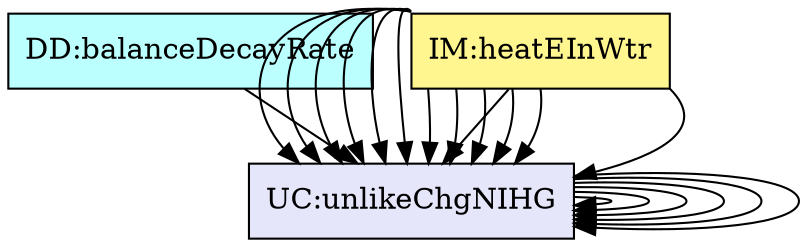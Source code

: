digraph avsall {
	dataDefn:wVol -> instance:assumpVCN;
	theory:consThermECS -> instance:assumpTEO;
	theory:sensHeat -> instance:assumpWAL;
	theory:nwtnCoolingTM -> instance:assumpHTCC;
	theory:rocTempSimpRC -> instance:assumpCWTAT;
	theory:rocTempSimpRC -> instance:assumpDWCoW;
	theory:rocTempSimpRC -> instance:assumpSHECoW;
	theory:htFluxC -> instance:assumpLCCCW;
	theory:htFluxC -> instance:assumpTHCCoT;
	theory:eBalanceOnWtrRC -> instance:assumpWAL;
	theory:eBalanceOnWtrRC -> instance:assumpPIT;
	theory:eBalanceOnWtrRC -> instance:assumpNIHGBW;
	theory:heatEInWtrIM -> instance:assumpWAL;
	theory:heatEInWtrIM -> instance:assumpAPT;
	instance:likeChgTCVOD -> instance:assumpTHCCoT;
	instance:likeChgTCVOL -> instance:assumpTHCCoL;
	instance:likeChgDT -> instance:assumpCTNTD;
	instance:likeChgTLH -> instance:assumpPIT;
	instance:unlikeChgWFS -> instance:assumpWAL;
	instance:unlikeChgNIHG -> instance:assumpNIHGBW;


	instance:assumpTEO	[shape=box, color=black, style=filled, fillcolor=mistyrose, label="A:assumpTEO"];
	instance:assumpHTCC	[shape=box, color=black, style=filled, fillcolor=mistyrose, label="A:assumpHTCC"];
	instance:assumpCWTAT	[shape=box, color=black, style=filled, fillcolor=mistyrose, label="A:assumpCWTAT"];
	instance:assumpDWCoW	[shape=box, color=black, style=filled, fillcolor=mistyrose, label="A:assumpDWCoW"];
	instance:assumpSHECoW	[shape=box, color=black, style=filled, fillcolor=mistyrose, label="A:assumpSHECoW"];
	instance:assumpLCCCW	[shape=box, color=black, style=filled, fillcolor=mistyrose, label="A:assumpLCCCW"];
	instance:assumpTHCCoT	[shape=box, color=black, style=filled, fillcolor=mistyrose, label="A:assumpTHCCoT"];
	instance:assumpTHCCoL	[shape=box, color=black, style=filled, fillcolor=mistyrose, label="A:assumpTHCCoL"];
	instance:assumpCTNTD	[shape=box, color=black, style=filled, fillcolor=mistyrose, label="A:assumpCTNTD"];
	instance:assumpWAL	[shape=box, color=black, style=filled, fillcolor=mistyrose, label="A:assumpWAL"];
	instance:assumpPIT	[shape=box, color=black, style=filled, fillcolor=mistyrose, label="A:assumpPIT"];
	instance:assumpNIHGBW	[shape=box, color=black, style=filled, fillcolor=mistyrose, label="A:assumpNIHGBW"];
	instance:assumpAPT	[shape=box, color=black, style=filled, fillcolor=mistyrose, label="A:assumpAPT"];
	instance:assumpVCN	[shape=box, color=black, style=filled, fillcolor=mistyrose, label="A:assumpVCN"];

	subgraph A {
	rank="same"
	{instance:assumpTEO, instance:assumpHTCC, instance:assumpCWTAT, instance:assumpDWCoW, instance:assumpSHECoW, instance:assumpLCCCW, instance:assumpTHCCoT, instance:assumpTHCCoL, instance:assumpCTNTD, instance:assumpWAL, instance:assumpPIT, instance:assumpNIHGBW, instance:assumpAPT, instance:assumpVCN}
	}

	dataDefn:wMass	[shape=box, color=black, style=filled, fillcolor=paleturquoise1, label="DD:waterMass"];
	dataDefn:wVol	[shape=box, color=black, style=filled, fillcolor=paleturquoise1, label="DD:waterVolume.nopcm"];
	dataDefn:tankVol	[shape=box, color=black, style=filled, fillcolor=paleturquoise1, label="DD:tankVolume"];
	dataDefn:tauW	[shape=box, color=black, style=filled, fillcolor=paleturquoise1, label="DD:balanceDecayRate"];

	subgraph DD {
	rank="same"
	{dataDefn:wMass, dataDefn:wVol, dataDefn:tankVol, dataDefn:tauW}
	}

	theory:consThermECS	[shape=box, color=black, style=filled, fillcolor=pink, label="TM:consThermE"];
	theory:sensHeat	[shape=box, color=black, style=filled, fillcolor=pink, label="TM:sensHtE"];
	theory:nwtnCoolingTM	[shape=box, color=black, style=filled, fillcolor=pink, label="TM:nwtnCooling"];

	subgraph TM {
	rank="same"
	{theory:consThermECS, theory:sensHeat, theory:nwtnCoolingTM}
	}

	theory:rocTempSimpRC	[shape=box, color=black, style=filled, fillcolor=palegreen, label="GD:rocTempSimp"];
	theory:htFluxC	[shape=box, color=black, style=filled, fillcolor=palegreen, label="GD:htFluxWaterFromCoil"];

	subgraph GD {
	rank="same"
	{theory:rocTempSimpRC, theory:htFluxC}
	}

	theory:eBalanceOnWtrRC	[shape=box, color=black, style=filled, fillcolor=khaki1, label="IM:eBalanceOnWtr"];
	theory:heatEInWtrIM	[shape=box, color=black, style=filled, fillcolor=khaki1, label="IM:heatEInWtr"];

	subgraph IM {
	rank="same"
	{theory:eBalanceOnWtrRC, theory:heatEInWtrIM}
	}

	instance:correct	[shape=box, color=black, style=filled, fillcolor=ivory, label="NFR:correct"];
	instance:verifiable	[shape=box, color=black, style=filled, fillcolor=ivory, label="NFR:verifiable"];
	instance:understandable	[shape=box, color=black, style=filled, fillcolor=ivory, label="NFR:understandable"];
	instance:reusable	[shape=box, color=black, style=filled, fillcolor=ivory, label="NFR:reusable"];
	instance:maintainable	[shape=box, color=black, style=filled, fillcolor=ivory, label="NFR:maintainable"];
	instance:inputValues	[shape=box, color=black, style=filled, fillcolor=ivory, label="FR:inputValues"];
	instance:findMass	[shape=box, color=black, style=filled, fillcolor=ivory, label="FR:findMass"];
	instance:checkWithPhysConsts	[shape=box, color=black, style=filled, fillcolor=ivory, label="FR:checkWithPhysConsts"];
	instance:outputInputDerivVals	[shape=box, color=black, style=filled, fillcolor=ivory, label="FR:outputInputDerivVals"];
	instance:calcValues	[shape=box, color=black, style=filled, fillcolor=ivory, label="FR:calcValues"];
	instance:outputValues	[shape=box, color=black, style=filled, fillcolor=ivory, label="FR:outputValues"];

	subgraph NFR {
	rank="same"
	{instance:correct, instance:verifiable, instance:understandable, instance:reusable, instance:maintainable, instance:inputValues, instance:findMass, instance:checkWithPhysConsts, instance:outputInputDerivVals, instance:calcValues, instance:outputValues}
	}

	instance:likeChgTCVOD	[shape=box, color=black, style=filled, fillcolor=lavender, label="LC:likeChgTCVOD"];
	instance:likeChgTCVOL	[shape=box, color=black, style=filled, fillcolor=lavender, label="LC:likeChgTCVOL"];
	instance:likeChgDT	[shape=box, color=black, style=filled, fillcolor=lavender, label="LC:likeChgDT"];
	instance:likeChgTLH	[shape=box, color=black, style=filled, fillcolor=lavender, label="LC:likeChgTLH"];
	instance:unlikeChgWFS	[shape=box, color=black, style=filled, fillcolor=lavender, label="UC:unlikeChgWFS"];
	instance:unlikeChgNIHG	[shape=box, color=black, style=filled, fillcolor=lavender, label="UC:unlikeChgNIHG"];

	subgraph LC {
	rank="same"
	{instance:likeChgTCVOD, instance:likeChgTCVOL, instance:likeChgDT, instance:likeChgTLH, instance:unlikeChgWFS, instance:unlikeChgNIHG}
	}

}
